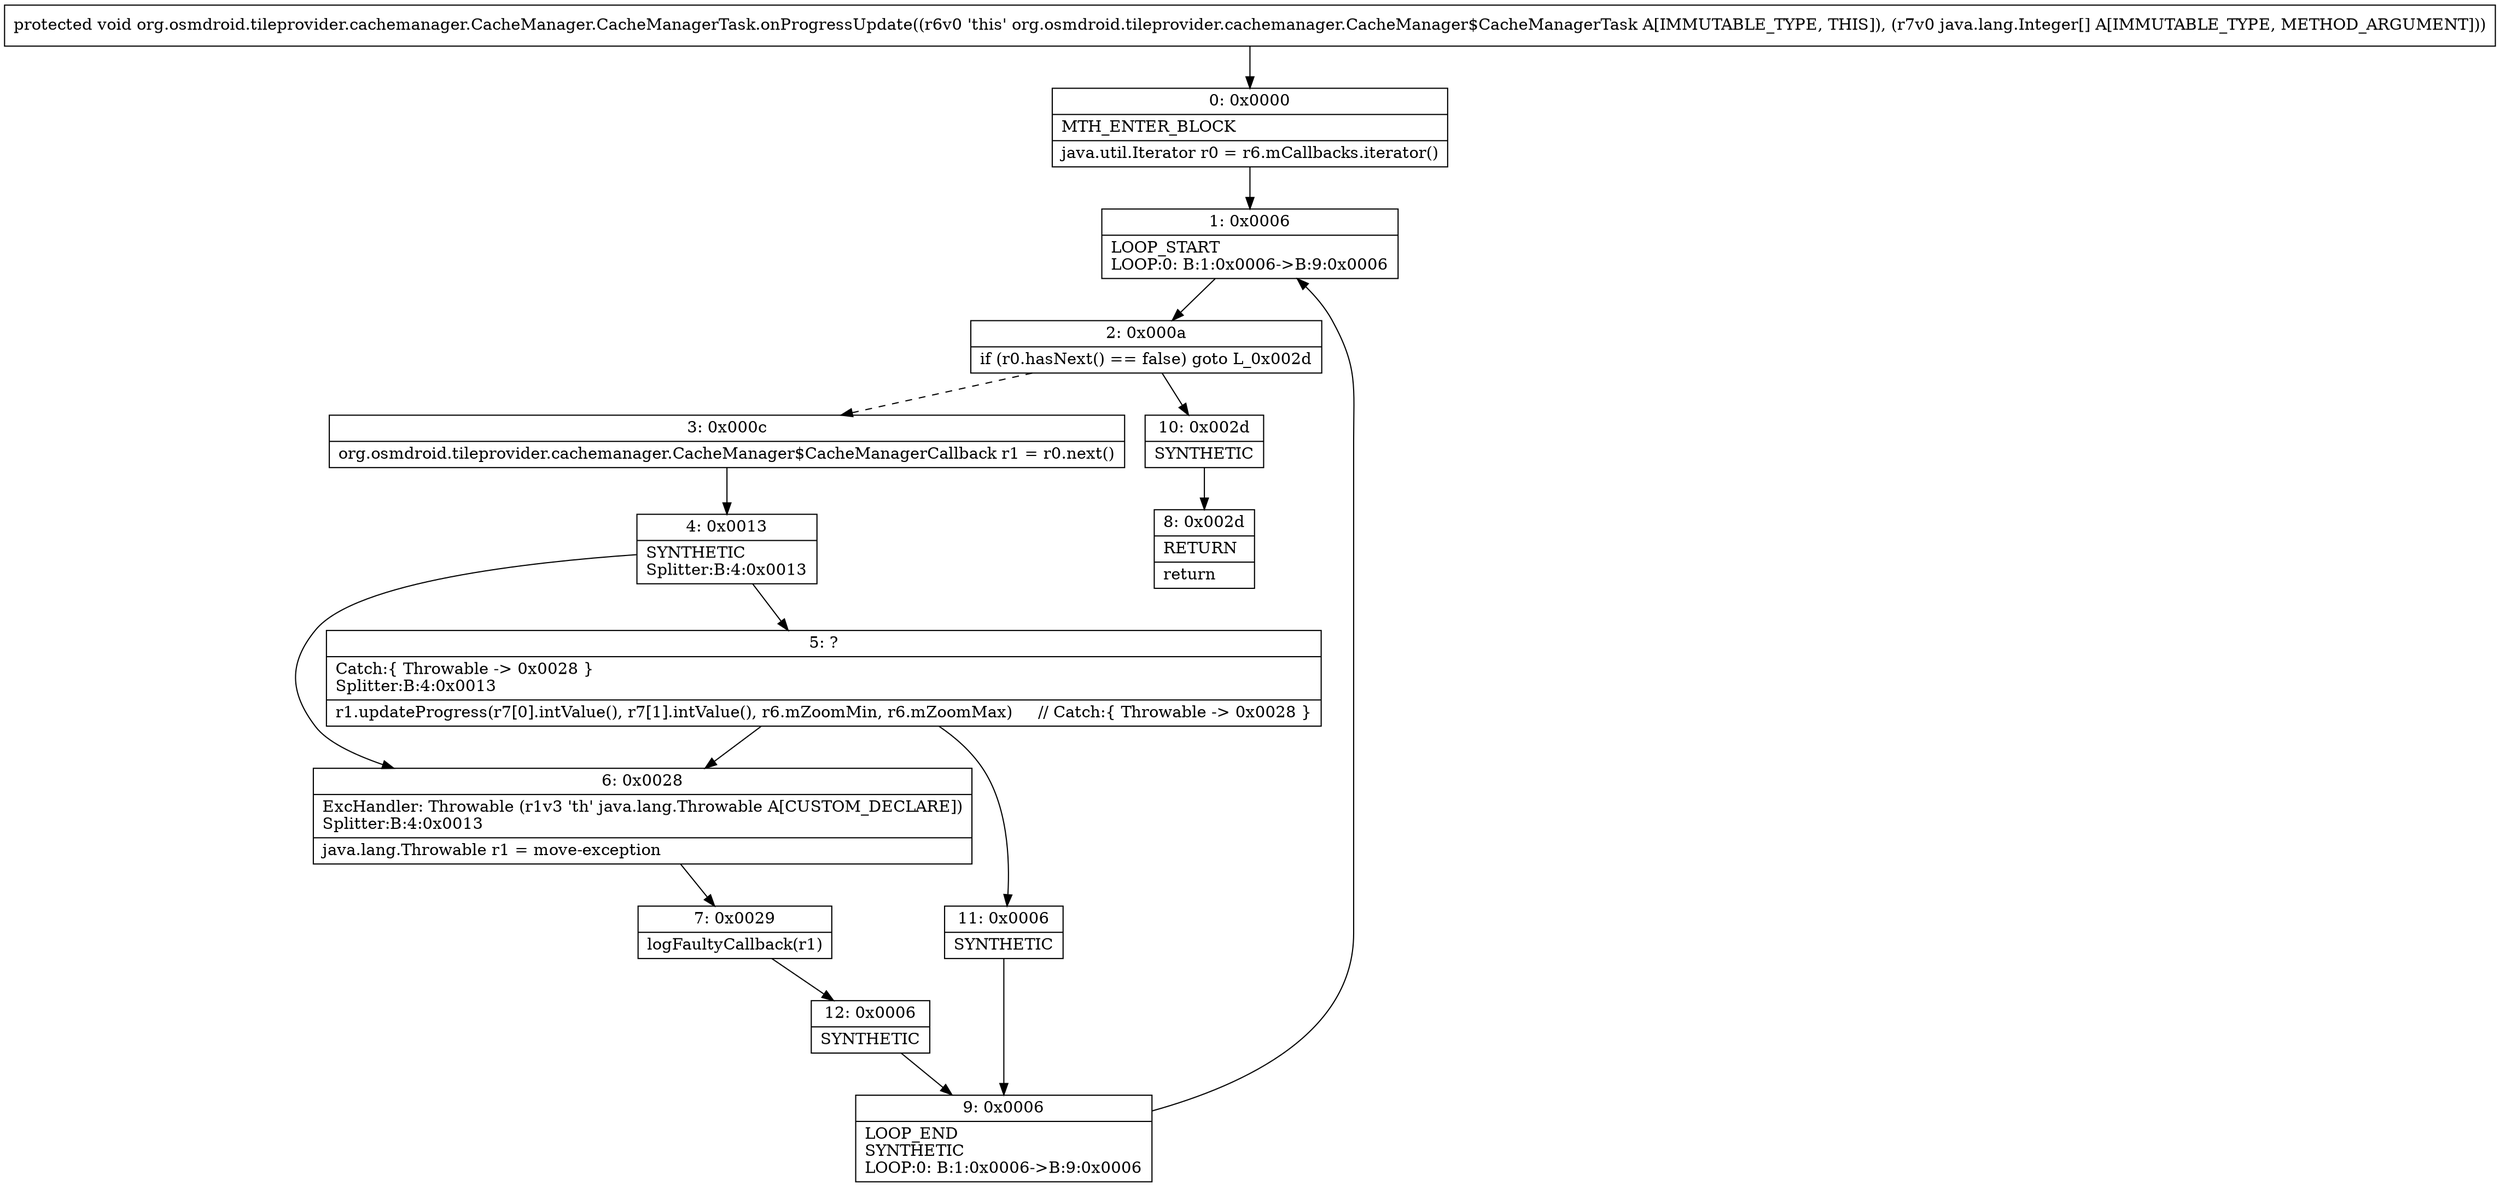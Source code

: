 digraph "CFG fororg.osmdroid.tileprovider.cachemanager.CacheManager.CacheManagerTask.onProgressUpdate([Ljava\/lang\/Integer;)V" {
Node_0 [shape=record,label="{0\:\ 0x0000|MTH_ENTER_BLOCK\l|java.util.Iterator r0 = r6.mCallbacks.iterator()\l}"];
Node_1 [shape=record,label="{1\:\ 0x0006|LOOP_START\lLOOP:0: B:1:0x0006\-\>B:9:0x0006\l}"];
Node_2 [shape=record,label="{2\:\ 0x000a|if (r0.hasNext() == false) goto L_0x002d\l}"];
Node_3 [shape=record,label="{3\:\ 0x000c|org.osmdroid.tileprovider.cachemanager.CacheManager$CacheManagerCallback r1 = r0.next()\l}"];
Node_4 [shape=record,label="{4\:\ 0x0013|SYNTHETIC\lSplitter:B:4:0x0013\l}"];
Node_5 [shape=record,label="{5\:\ ?|Catch:\{ Throwable \-\> 0x0028 \}\lSplitter:B:4:0x0013\l|r1.updateProgress(r7[0].intValue(), r7[1].intValue(), r6.mZoomMin, r6.mZoomMax)     \/\/ Catch:\{ Throwable \-\> 0x0028 \}\l}"];
Node_6 [shape=record,label="{6\:\ 0x0028|ExcHandler: Throwable (r1v3 'th' java.lang.Throwable A[CUSTOM_DECLARE])\lSplitter:B:4:0x0013\l|java.lang.Throwable r1 = move\-exception\l}"];
Node_7 [shape=record,label="{7\:\ 0x0029|logFaultyCallback(r1)\l}"];
Node_8 [shape=record,label="{8\:\ 0x002d|RETURN\l|return\l}"];
Node_9 [shape=record,label="{9\:\ 0x0006|LOOP_END\lSYNTHETIC\lLOOP:0: B:1:0x0006\-\>B:9:0x0006\l}"];
Node_10 [shape=record,label="{10\:\ 0x002d|SYNTHETIC\l}"];
Node_11 [shape=record,label="{11\:\ 0x0006|SYNTHETIC\l}"];
Node_12 [shape=record,label="{12\:\ 0x0006|SYNTHETIC\l}"];
MethodNode[shape=record,label="{protected void org.osmdroid.tileprovider.cachemanager.CacheManager.CacheManagerTask.onProgressUpdate((r6v0 'this' org.osmdroid.tileprovider.cachemanager.CacheManager$CacheManagerTask A[IMMUTABLE_TYPE, THIS]), (r7v0 java.lang.Integer[] A[IMMUTABLE_TYPE, METHOD_ARGUMENT])) }"];
MethodNode -> Node_0;
Node_0 -> Node_1;
Node_1 -> Node_2;
Node_2 -> Node_3[style=dashed];
Node_2 -> Node_10;
Node_3 -> Node_4;
Node_4 -> Node_5;
Node_4 -> Node_6;
Node_5 -> Node_6;
Node_5 -> Node_11;
Node_6 -> Node_7;
Node_7 -> Node_12;
Node_9 -> Node_1;
Node_10 -> Node_8;
Node_11 -> Node_9;
Node_12 -> Node_9;
}

